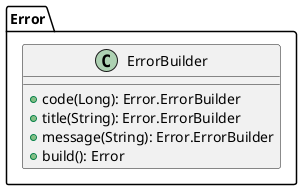 @startuml

    class Error.ErrorBuilder {
        +code(Long): Error.ErrorBuilder
        +title(String): Error.ErrorBuilder
        +message(String): Error.ErrorBuilder
        +build(): Error
    }

@enduml
